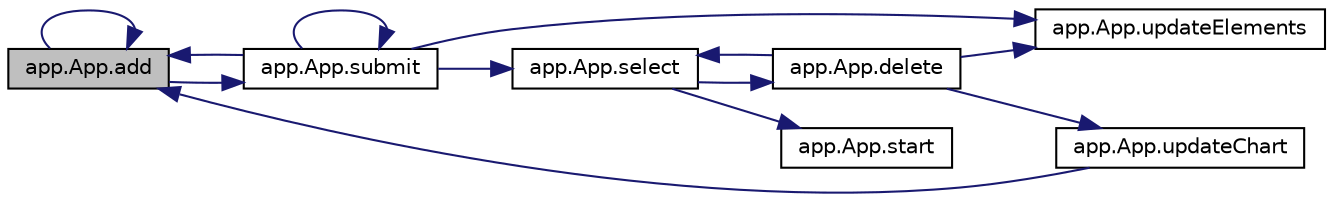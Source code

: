 digraph "app.App.add"
{
  edge [fontname="Helvetica",fontsize="10",labelfontname="Helvetica",labelfontsize="10"];
  node [fontname="Helvetica",fontsize="10",shape=record];
  rankdir="LR";
  Node10 [label="app.App.add",height=0.2,width=0.4,color="black", fillcolor="grey75", style="filled", fontcolor="black"];
  Node10 -> Node10 [color="midnightblue",fontsize="10",style="solid"];
  Node10 -> Node11 [color="midnightblue",fontsize="10",style="solid"];
  Node11 [label="app.App.submit",height=0.2,width=0.4,color="black", fillcolor="white", style="filled",URL="$group___g_u_i.html#ga5fa0636a03dcc38bf7bcf219d27167ca"];
  Node11 -> Node11 [color="midnightblue",fontsize="10",style="solid"];
  Node11 -> Node10 [color="midnightblue",fontsize="10",style="solid"];
  Node11 -> Node12 [color="midnightblue",fontsize="10",style="solid"];
  Node12 [label="app.App.updateElements",height=0.2,width=0.4,color="black", fillcolor="white", style="filled",URL="$group___g_u_i.html#ga9ff44df3681a65aeaf309207a69c17bb"];
  Node11 -> Node13 [color="midnightblue",fontsize="10",style="solid"];
  Node13 [label="app.App.select",height=0.2,width=0.4,color="black", fillcolor="white", style="filled",URL="$group___g_u_i.html#gaa1a0515399dab21f9b6e5c075f549312"];
  Node13 -> Node14 [color="midnightblue",fontsize="10",style="solid"];
  Node14 [label="app.App.delete",height=0.2,width=0.4,color="black", fillcolor="white", style="filled",URL="$group___g_u_i.html#ga11694b61d1b324b5628ca9b110990451"];
  Node14 -> Node15 [color="midnightblue",fontsize="10",style="solid"];
  Node15 [label="app.App.updateChart",height=0.2,width=0.4,color="black", fillcolor="white", style="filled",URL="$group___g_u_i.html#ga8f0a02d26fd64277f30a700190bdc9f2"];
  Node15 -> Node10 [color="midnightblue",fontsize="10",style="solid"];
  Node14 -> Node12 [color="midnightblue",fontsize="10",style="solid"];
  Node14 -> Node13 [color="midnightblue",fontsize="10",style="solid"];
  Node13 -> Node16 [color="midnightblue",fontsize="10",style="solid"];
  Node16 [label="app.App.start",height=0.2,width=0.4,color="black", fillcolor="white", style="filled",URL="$group___g_u_i.html#ga9e6225026b8708f880e1f4679ca94eec"];
}
